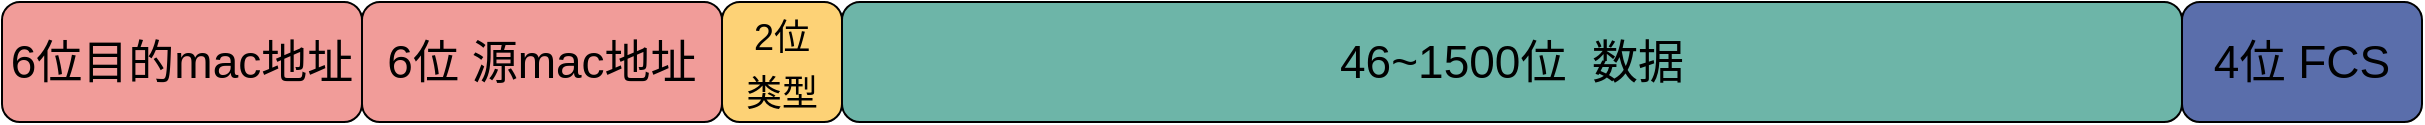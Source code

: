 <mxfile version="14.5.1" type="github">
  <diagram id="9fnjXT7nlAm7Ix4f8WDv" name="Page-1">
    <mxGraphModel dx="1498" dy="1180" grid="1" gridSize="10" guides="1" tooltips="1" connect="1" arrows="1" fold="1" page="1" pageScale="1" pageWidth="700" pageHeight="200" math="0" shadow="0">
      <root>
        <mxCell id="0" />
        <mxCell id="1" parent="0" />
        <mxCell id="JjwtSvPaQ9A9AQO6rjx3-4" value="&lt;font style=&quot;font-size: 23px&quot;&gt;6位目的mac地址&lt;/font&gt;" style="rounded=1;whiteSpace=wrap;html=1;fontSize=23;fillColor=#F19C99;" parent="1" vertex="1">
          <mxGeometry x="80" y="-120" width="180" height="60" as="geometry" />
        </mxCell>
        <mxCell id="JjwtSvPaQ9A9AQO6rjx3-5" value="&lt;font style=&quot;font-size: 23px&quot;&gt;6位 源mac地址&lt;/font&gt;" style="rounded=1;whiteSpace=wrap;html=1;fontSize=23;fillColor=#F19C99;" parent="1" vertex="1">
          <mxGeometry x="260" y="-120" width="180" height="60" as="geometry" />
        </mxCell>
        <mxCell id="JjwtSvPaQ9A9AQO6rjx3-6" value="&lt;font style=&quot;font-size: 18px&quot;&gt;2位&lt;br&gt;类型&lt;/font&gt;" style="rounded=1;whiteSpace=wrap;html=1;fontSize=23;fillColor=#FDD276;" parent="1" vertex="1">
          <mxGeometry x="440" y="-120" width="60" height="60" as="geometry" />
        </mxCell>
        <mxCell id="JjwtSvPaQ9A9AQO6rjx3-7" value="&lt;font style=&quot;font-size: 23px&quot;&gt;46~1500位&amp;nbsp; 数据&lt;/font&gt;" style="rounded=1;whiteSpace=wrap;html=1;fontSize=23;fillColor=#6DB5A8;" parent="1" vertex="1">
          <mxGeometry x="500" y="-120" width="670" height="60" as="geometry" />
        </mxCell>
        <mxCell id="JjwtSvPaQ9A9AQO6rjx3-9" value="&lt;font style=&quot;font-size: 23px&quot;&gt;4位 FCS&lt;/font&gt;" style="rounded=1;whiteSpace=wrap;html=1;fontSize=23;fillColor=#5A6EAB;" parent="1" vertex="1">
          <mxGeometry x="1170" y="-120" width="120" height="60" as="geometry" />
        </mxCell>
      </root>
    </mxGraphModel>
  </diagram>
</mxfile>
